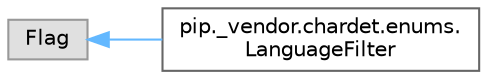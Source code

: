 digraph "Graphical Class Hierarchy"
{
 // LATEX_PDF_SIZE
  bgcolor="transparent";
  edge [fontname=Helvetica,fontsize=10,labelfontname=Helvetica,labelfontsize=10];
  node [fontname=Helvetica,fontsize=10,shape=box,height=0.2,width=0.4];
  rankdir="LR";
  Node0 [id="Node000000",label="Flag",height=0.2,width=0.4,color="grey60", fillcolor="#E0E0E0", style="filled",tooltip=" "];
  Node0 -> Node1 [id="edge1870_Node000000_Node000001",dir="back",color="steelblue1",style="solid",tooltip=" "];
  Node1 [id="Node000001",label="pip._vendor.chardet.enums.\lLanguageFilter",height=0.2,width=0.4,color="grey40", fillcolor="white", style="filled",URL="$classpip_1_1__vendor_1_1chardet_1_1enums_1_1_language_filter.html",tooltip=" "];
}

